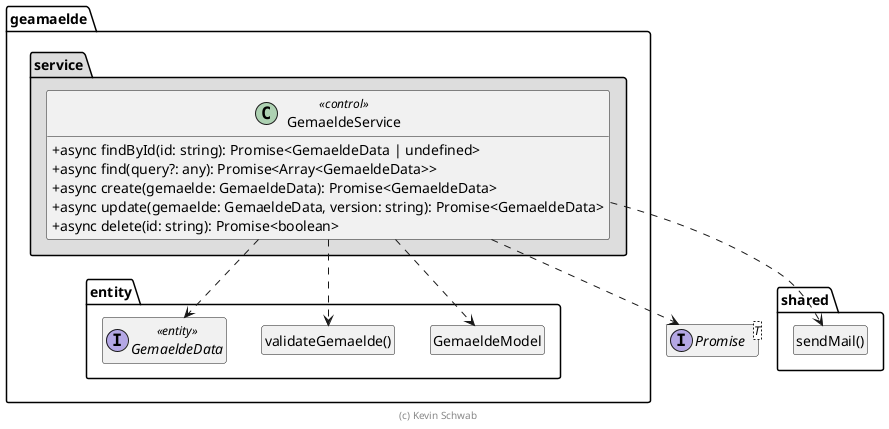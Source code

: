 ' Copyright (C) 2019 - present Juergen Zimmermann, Hochschule Karlsruhe
'
' This program is free software: you can redistribute it and/or modify
' it under the terms of the GNU General Public License as published by
' the Free Software Foundation, either version 3 of the License, or
' (at your option) any later version.
'
' This program is distributed in the hope that it will be useful,
' but WITHOUT ANY WARRANTY; without even the implied warranty of
' MERCHANTABILITY or FITNESS FOR A PARTICULAR PURPOSE.  See the
' GNU General Public License for more details.
'
' You should have received a copy of the GNU General Public License
' along with this program.  If not, see <https://www.gnu.org/licenses/>.
@startuml Anwendungskern

!pragma useNewPackage
skinparam classAttributeIconSize 0
skinparam componentStyle uml2

interface Promise<T>

package shared {
  class "sendMail()" as sendMail
  hide sendMail circle
}

package geamaelde {
  package entity {
    class GemaeldeModel
    hide GemaeldeModel circle

    class "validateGemaelde()" as validateGemaelde
    hide validateGemaelde circle

    interface GemaeldeData <<entity>>
  }

  package service #DDDDDD {
    GemaeldeService ..> Promise
    GemaeldeService ..> GemaeldeModel
    GemaeldeService ..> GemaeldeData
    GemaeldeService ..> validateGemaelde
    GemaeldeService ..> sendMail

    class GemaeldeService << control >> {
      + async findById(id: string): Promise<GemaeldeData | undefined>
      + async find(query?: any): Promise<Array<GemaeldeData>>
      + async create(gemaelde: GemaeldeData): Promise<GemaeldeData>
      + async update(gemaelde: GemaeldeData, version: string): Promise<GemaeldeData>
      + async delete(id: string): Promise<boolean>
    }
  }
}

hide empty members

footer (c) Kevin Schwab

@enduml
